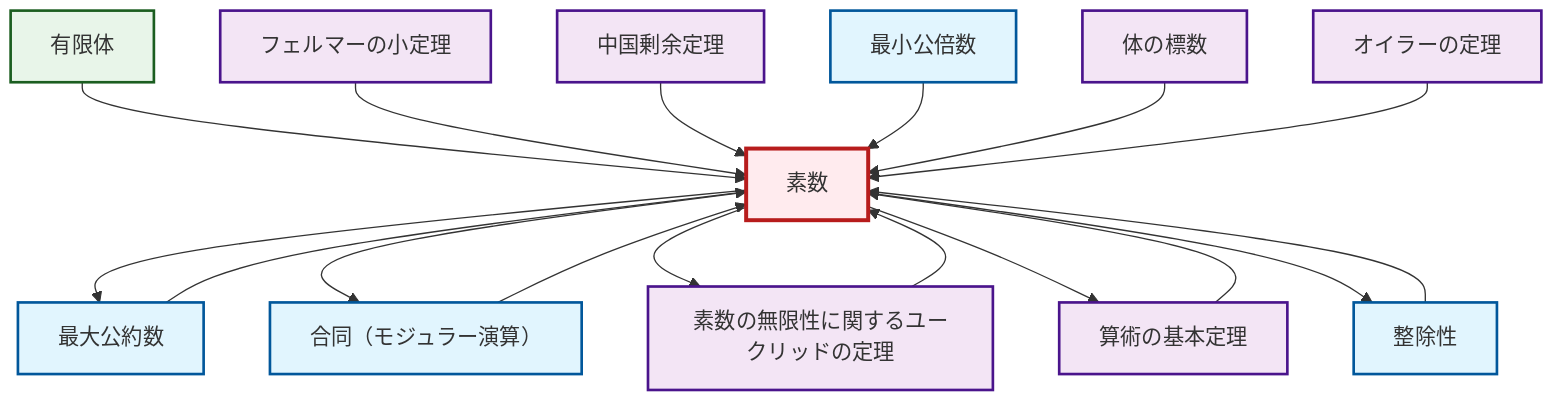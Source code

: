 graph TD
    classDef definition fill:#e1f5fe,stroke:#01579b,stroke-width:2px
    classDef theorem fill:#f3e5f5,stroke:#4a148c,stroke-width:2px
    classDef axiom fill:#fff3e0,stroke:#e65100,stroke-width:2px
    classDef example fill:#e8f5e9,stroke:#1b5e20,stroke-width:2px
    classDef current fill:#ffebee,stroke:#b71c1c,stroke-width:3px
    def-prime["素数"]:::definition
    thm-fermat-little["フェルマーの小定理"]:::theorem
    thm-fundamental-arithmetic["算術の基本定理"]:::theorem
    thm-euclid-infinitude-primes["素数の無限性に関するユークリッドの定理"]:::theorem
    ex-finite-field["有限体"]:::example
    thm-field-characteristic["体の標数"]:::theorem
    def-congruence["合同（モジュラー演算）"]:::definition
    def-gcd["最大公約数"]:::definition
    def-lcm["最小公倍数"]:::definition
    thm-chinese-remainder["中国剰余定理"]:::theorem
    thm-euler["オイラーの定理"]:::theorem
    def-divisibility["整除性"]:::definition
    def-gcd --> def-prime
    def-prime --> def-gcd
    def-prime --> def-congruence
    ex-finite-field --> def-prime
    thm-fermat-little --> def-prime
    thm-euclid-infinitude-primes --> def-prime
    def-prime --> thm-euclid-infinitude-primes
    thm-chinese-remainder --> def-prime
    def-congruence --> def-prime
    def-lcm --> def-prime
    def-divisibility --> def-prime
    thm-field-characteristic --> def-prime
    thm-euler --> def-prime
    def-prime --> thm-fundamental-arithmetic
    thm-fundamental-arithmetic --> def-prime
    def-prime --> def-divisibility
    class def-prime current